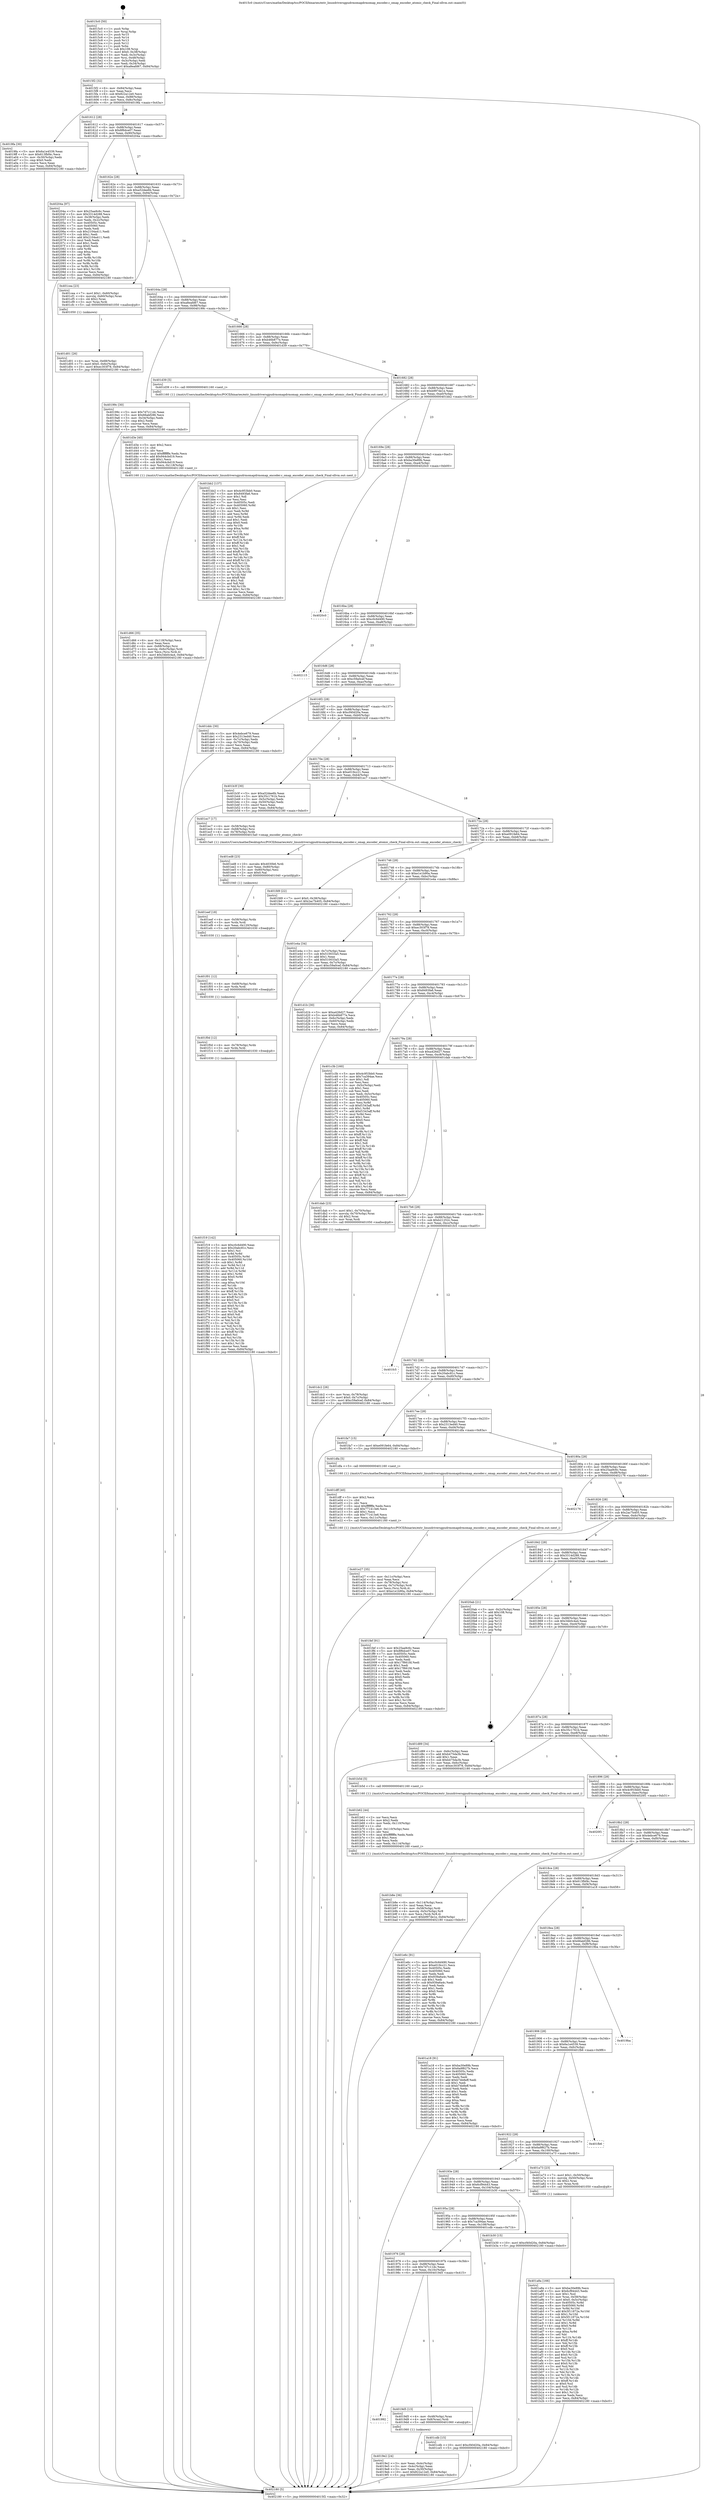 digraph "0x4015c0" {
  label = "0x4015c0 (/mnt/c/Users/mathe/Desktop/tcc/POCII/binaries/extr_linuxdriversgpudrmomapdrmomap_encoder.c_omap_encoder_atomic_check_Final-ollvm.out::main(0))"
  labelloc = "t"
  node[shape=record]

  Entry [label="",width=0.3,height=0.3,shape=circle,fillcolor=black,style=filled]
  "0x4015f2" [label="{
     0x4015f2 [32]\l
     | [instrs]\l
     &nbsp;&nbsp;0x4015f2 \<+6\>: mov -0x84(%rbp),%eax\l
     &nbsp;&nbsp;0x4015f8 \<+2\>: mov %eax,%ecx\l
     &nbsp;&nbsp;0x4015fa \<+6\>: sub $0x822a12e0,%ecx\l
     &nbsp;&nbsp;0x401600 \<+6\>: mov %eax,-0x88(%rbp)\l
     &nbsp;&nbsp;0x401606 \<+6\>: mov %ecx,-0x8c(%rbp)\l
     &nbsp;&nbsp;0x40160c \<+6\>: je 00000000004019fa \<main+0x43a\>\l
  }"]
  "0x4019fa" [label="{
     0x4019fa [30]\l
     | [instrs]\l
     &nbsp;&nbsp;0x4019fa \<+5\>: mov $0x6a1e4539,%eax\l
     &nbsp;&nbsp;0x4019ff \<+5\>: mov $0x613fbf4c,%ecx\l
     &nbsp;&nbsp;0x401a04 \<+3\>: mov -0x30(%rbp),%edx\l
     &nbsp;&nbsp;0x401a07 \<+3\>: cmp $0x0,%edx\l
     &nbsp;&nbsp;0x401a0a \<+3\>: cmove %ecx,%eax\l
     &nbsp;&nbsp;0x401a0d \<+6\>: mov %eax,-0x84(%rbp)\l
     &nbsp;&nbsp;0x401a13 \<+5\>: jmp 0000000000402180 \<main+0xbc0\>\l
  }"]
  "0x401612" [label="{
     0x401612 [28]\l
     | [instrs]\l
     &nbsp;&nbsp;0x401612 \<+5\>: jmp 0000000000401617 \<main+0x57\>\l
     &nbsp;&nbsp;0x401617 \<+6\>: mov -0x88(%rbp),%eax\l
     &nbsp;&nbsp;0x40161d \<+5\>: sub $0x8f6dce07,%eax\l
     &nbsp;&nbsp;0x401622 \<+6\>: mov %eax,-0x90(%rbp)\l
     &nbsp;&nbsp;0x401628 \<+6\>: je 000000000040204a \<main+0xa8a\>\l
  }"]
  Exit [label="",width=0.3,height=0.3,shape=circle,fillcolor=black,style=filled,peripheries=2]
  "0x40204a" [label="{
     0x40204a [97]\l
     | [instrs]\l
     &nbsp;&nbsp;0x40204a \<+5\>: mov $0x25aa9c6c,%eax\l
     &nbsp;&nbsp;0x40204f \<+5\>: mov $0x3314d288,%ecx\l
     &nbsp;&nbsp;0x402054 \<+3\>: mov -0x38(%rbp),%edx\l
     &nbsp;&nbsp;0x402057 \<+3\>: mov %edx,-0x2c(%rbp)\l
     &nbsp;&nbsp;0x40205a \<+7\>: mov 0x40505c,%edx\l
     &nbsp;&nbsp;0x402061 \<+7\>: mov 0x405060,%esi\l
     &nbsp;&nbsp;0x402068 \<+2\>: mov %edx,%edi\l
     &nbsp;&nbsp;0x40206a \<+6\>: sub $0x2104a411,%edi\l
     &nbsp;&nbsp;0x402070 \<+3\>: sub $0x1,%edi\l
     &nbsp;&nbsp;0x402073 \<+6\>: add $0x2104a411,%edi\l
     &nbsp;&nbsp;0x402079 \<+3\>: imul %edi,%edx\l
     &nbsp;&nbsp;0x40207c \<+3\>: and $0x1,%edx\l
     &nbsp;&nbsp;0x40207f \<+3\>: cmp $0x0,%edx\l
     &nbsp;&nbsp;0x402082 \<+4\>: sete %r8b\l
     &nbsp;&nbsp;0x402086 \<+3\>: cmp $0xa,%esi\l
     &nbsp;&nbsp;0x402089 \<+4\>: setl %r9b\l
     &nbsp;&nbsp;0x40208d \<+3\>: mov %r8b,%r10b\l
     &nbsp;&nbsp;0x402090 \<+3\>: and %r9b,%r10b\l
     &nbsp;&nbsp;0x402093 \<+3\>: xor %r9b,%r8b\l
     &nbsp;&nbsp;0x402096 \<+3\>: or %r8b,%r10b\l
     &nbsp;&nbsp;0x402099 \<+4\>: test $0x1,%r10b\l
     &nbsp;&nbsp;0x40209d \<+3\>: cmovne %ecx,%eax\l
     &nbsp;&nbsp;0x4020a0 \<+6\>: mov %eax,-0x84(%rbp)\l
     &nbsp;&nbsp;0x4020a6 \<+5\>: jmp 0000000000402180 \<main+0xbc0\>\l
  }"]
  "0x40162e" [label="{
     0x40162e [28]\l
     | [instrs]\l
     &nbsp;&nbsp;0x40162e \<+5\>: jmp 0000000000401633 \<main+0x73\>\l
     &nbsp;&nbsp;0x401633 \<+6\>: mov -0x88(%rbp),%eax\l
     &nbsp;&nbsp;0x401639 \<+5\>: sub $0xa52dee6b,%eax\l
     &nbsp;&nbsp;0x40163e \<+6\>: mov %eax,-0x94(%rbp)\l
     &nbsp;&nbsp;0x401644 \<+6\>: je 0000000000401cea \<main+0x72a\>\l
  }"]
  "0x401f19" [label="{
     0x401f19 [142]\l
     | [instrs]\l
     &nbsp;&nbsp;0x401f19 \<+5\>: mov $0xc0c6d490,%eax\l
     &nbsp;&nbsp;0x401f1e \<+5\>: mov $0x20abc81c,%esi\l
     &nbsp;&nbsp;0x401f23 \<+2\>: mov $0x1,%cl\l
     &nbsp;&nbsp;0x401f25 \<+3\>: xor %r8d,%r8d\l
     &nbsp;&nbsp;0x401f28 \<+8\>: mov 0x40505c,%r9d\l
     &nbsp;&nbsp;0x401f30 \<+8\>: mov 0x405060,%r10d\l
     &nbsp;&nbsp;0x401f38 \<+4\>: sub $0x1,%r8d\l
     &nbsp;&nbsp;0x401f3c \<+3\>: mov %r9d,%r11d\l
     &nbsp;&nbsp;0x401f3f \<+3\>: add %r8d,%r11d\l
     &nbsp;&nbsp;0x401f42 \<+4\>: imul %r11d,%r9d\l
     &nbsp;&nbsp;0x401f46 \<+4\>: and $0x1,%r9d\l
     &nbsp;&nbsp;0x401f4a \<+4\>: cmp $0x0,%r9d\l
     &nbsp;&nbsp;0x401f4e \<+3\>: sete %bl\l
     &nbsp;&nbsp;0x401f51 \<+4\>: cmp $0xa,%r10d\l
     &nbsp;&nbsp;0x401f55 \<+4\>: setl %r14b\l
     &nbsp;&nbsp;0x401f59 \<+3\>: mov %bl,%r15b\l
     &nbsp;&nbsp;0x401f5c \<+4\>: xor $0xff,%r15b\l
     &nbsp;&nbsp;0x401f60 \<+3\>: mov %r14b,%r12b\l
     &nbsp;&nbsp;0x401f63 \<+4\>: xor $0xff,%r12b\l
     &nbsp;&nbsp;0x401f67 \<+3\>: xor $0x0,%cl\l
     &nbsp;&nbsp;0x401f6a \<+3\>: mov %r15b,%r13b\l
     &nbsp;&nbsp;0x401f6d \<+4\>: and $0x0,%r13b\l
     &nbsp;&nbsp;0x401f71 \<+2\>: and %cl,%bl\l
     &nbsp;&nbsp;0x401f73 \<+3\>: mov %r12b,%dl\l
     &nbsp;&nbsp;0x401f76 \<+3\>: and $0x0,%dl\l
     &nbsp;&nbsp;0x401f79 \<+3\>: and %cl,%r14b\l
     &nbsp;&nbsp;0x401f7c \<+3\>: or %bl,%r13b\l
     &nbsp;&nbsp;0x401f7f \<+3\>: or %r14b,%dl\l
     &nbsp;&nbsp;0x401f82 \<+3\>: xor %dl,%r13b\l
     &nbsp;&nbsp;0x401f85 \<+3\>: or %r12b,%r15b\l
     &nbsp;&nbsp;0x401f88 \<+4\>: xor $0xff,%r15b\l
     &nbsp;&nbsp;0x401f8c \<+3\>: or $0x0,%cl\l
     &nbsp;&nbsp;0x401f8f \<+3\>: and %cl,%r15b\l
     &nbsp;&nbsp;0x401f92 \<+3\>: or %r15b,%r13b\l
     &nbsp;&nbsp;0x401f95 \<+4\>: test $0x1,%r13b\l
     &nbsp;&nbsp;0x401f99 \<+3\>: cmovne %esi,%eax\l
     &nbsp;&nbsp;0x401f9c \<+6\>: mov %eax,-0x84(%rbp)\l
     &nbsp;&nbsp;0x401fa2 \<+5\>: jmp 0000000000402180 \<main+0xbc0\>\l
  }"]
  "0x401cea" [label="{
     0x401cea [23]\l
     | [instrs]\l
     &nbsp;&nbsp;0x401cea \<+7\>: movl $0x1,-0x60(%rbp)\l
     &nbsp;&nbsp;0x401cf1 \<+4\>: movslq -0x60(%rbp),%rax\l
     &nbsp;&nbsp;0x401cf5 \<+4\>: shl $0x2,%rax\l
     &nbsp;&nbsp;0x401cf9 \<+3\>: mov %rax,%rdi\l
     &nbsp;&nbsp;0x401cfc \<+5\>: call 0000000000401050 \<malloc@plt\>\l
     | [calls]\l
     &nbsp;&nbsp;0x401050 \{1\} (unknown)\l
  }"]
  "0x40164a" [label="{
     0x40164a [28]\l
     | [instrs]\l
     &nbsp;&nbsp;0x40164a \<+5\>: jmp 000000000040164f \<main+0x8f\>\l
     &nbsp;&nbsp;0x40164f \<+6\>: mov -0x88(%rbp),%eax\l
     &nbsp;&nbsp;0x401655 \<+5\>: sub $0xa8eafd67,%eax\l
     &nbsp;&nbsp;0x40165a \<+6\>: mov %eax,-0x98(%rbp)\l
     &nbsp;&nbsp;0x401660 \<+6\>: je 000000000040199c \<main+0x3dc\>\l
  }"]
  "0x401f0d" [label="{
     0x401f0d [12]\l
     | [instrs]\l
     &nbsp;&nbsp;0x401f0d \<+4\>: mov -0x78(%rbp),%rdx\l
     &nbsp;&nbsp;0x401f11 \<+3\>: mov %rdx,%rdi\l
     &nbsp;&nbsp;0x401f14 \<+5\>: call 0000000000401030 \<free@plt\>\l
     | [calls]\l
     &nbsp;&nbsp;0x401030 \{1\} (unknown)\l
  }"]
  "0x40199c" [label="{
     0x40199c [30]\l
     | [instrs]\l
     &nbsp;&nbsp;0x40199c \<+5\>: mov $0x7d7c11dc,%eax\l
     &nbsp;&nbsp;0x4019a1 \<+5\>: mov $0x66abf286,%ecx\l
     &nbsp;&nbsp;0x4019a6 \<+3\>: mov -0x34(%rbp),%edx\l
     &nbsp;&nbsp;0x4019a9 \<+3\>: cmp $0x2,%edx\l
     &nbsp;&nbsp;0x4019ac \<+3\>: cmovne %ecx,%eax\l
     &nbsp;&nbsp;0x4019af \<+6\>: mov %eax,-0x84(%rbp)\l
     &nbsp;&nbsp;0x4019b5 \<+5\>: jmp 0000000000402180 \<main+0xbc0\>\l
  }"]
  "0x401666" [label="{
     0x401666 [28]\l
     | [instrs]\l
     &nbsp;&nbsp;0x401666 \<+5\>: jmp 000000000040166b \<main+0xab\>\l
     &nbsp;&nbsp;0x40166b \<+6\>: mov -0x88(%rbp),%eax\l
     &nbsp;&nbsp;0x401671 \<+5\>: sub $0xb46b877e,%eax\l
     &nbsp;&nbsp;0x401676 \<+6\>: mov %eax,-0x9c(%rbp)\l
     &nbsp;&nbsp;0x40167c \<+6\>: je 0000000000401d39 \<main+0x779\>\l
  }"]
  "0x402180" [label="{
     0x402180 [5]\l
     | [instrs]\l
     &nbsp;&nbsp;0x402180 \<+5\>: jmp 00000000004015f2 \<main+0x32\>\l
  }"]
  "0x4015c0" [label="{
     0x4015c0 [50]\l
     | [instrs]\l
     &nbsp;&nbsp;0x4015c0 \<+1\>: push %rbp\l
     &nbsp;&nbsp;0x4015c1 \<+3\>: mov %rsp,%rbp\l
     &nbsp;&nbsp;0x4015c4 \<+2\>: push %r15\l
     &nbsp;&nbsp;0x4015c6 \<+2\>: push %r14\l
     &nbsp;&nbsp;0x4015c8 \<+2\>: push %r13\l
     &nbsp;&nbsp;0x4015ca \<+2\>: push %r12\l
     &nbsp;&nbsp;0x4015cc \<+1\>: push %rbx\l
     &nbsp;&nbsp;0x4015cd \<+7\>: sub $0x108,%rsp\l
     &nbsp;&nbsp;0x4015d4 \<+7\>: movl $0x0,-0x38(%rbp)\l
     &nbsp;&nbsp;0x4015db \<+3\>: mov %edi,-0x3c(%rbp)\l
     &nbsp;&nbsp;0x4015de \<+4\>: mov %rsi,-0x48(%rbp)\l
     &nbsp;&nbsp;0x4015e2 \<+3\>: mov -0x3c(%rbp),%edi\l
     &nbsp;&nbsp;0x4015e5 \<+3\>: mov %edi,-0x34(%rbp)\l
     &nbsp;&nbsp;0x4015e8 \<+10\>: movl $0xa8eafd67,-0x84(%rbp)\l
  }"]
  "0x401f01" [label="{
     0x401f01 [12]\l
     | [instrs]\l
     &nbsp;&nbsp;0x401f01 \<+4\>: mov -0x68(%rbp),%rdx\l
     &nbsp;&nbsp;0x401f05 \<+3\>: mov %rdx,%rdi\l
     &nbsp;&nbsp;0x401f08 \<+5\>: call 0000000000401030 \<free@plt\>\l
     | [calls]\l
     &nbsp;&nbsp;0x401030 \{1\} (unknown)\l
  }"]
  "0x401d39" [label="{
     0x401d39 [5]\l
     | [instrs]\l
     &nbsp;&nbsp;0x401d39 \<+5\>: call 0000000000401160 \<next_i\>\l
     | [calls]\l
     &nbsp;&nbsp;0x401160 \{1\} (/mnt/c/Users/mathe/Desktop/tcc/POCII/binaries/extr_linuxdriversgpudrmomapdrmomap_encoder.c_omap_encoder_atomic_check_Final-ollvm.out::next_i)\l
  }"]
  "0x401682" [label="{
     0x401682 [28]\l
     | [instrs]\l
     &nbsp;&nbsp;0x401682 \<+5\>: jmp 0000000000401687 \<main+0xc7\>\l
     &nbsp;&nbsp;0x401687 \<+6\>: mov -0x88(%rbp),%eax\l
     &nbsp;&nbsp;0x40168d \<+5\>: sub $0xb997de1e,%eax\l
     &nbsp;&nbsp;0x401692 \<+6\>: mov %eax,-0xa0(%rbp)\l
     &nbsp;&nbsp;0x401698 \<+6\>: je 0000000000401bb2 \<main+0x5f2\>\l
  }"]
  "0x401eef" [label="{
     0x401eef [18]\l
     | [instrs]\l
     &nbsp;&nbsp;0x401eef \<+4\>: mov -0x58(%rbp),%rdx\l
     &nbsp;&nbsp;0x401ef3 \<+3\>: mov %rdx,%rdi\l
     &nbsp;&nbsp;0x401ef6 \<+6\>: mov %eax,-0x120(%rbp)\l
     &nbsp;&nbsp;0x401efc \<+5\>: call 0000000000401030 \<free@plt\>\l
     | [calls]\l
     &nbsp;&nbsp;0x401030 \{1\} (unknown)\l
  }"]
  "0x401bb2" [label="{
     0x401bb2 [137]\l
     | [instrs]\l
     &nbsp;&nbsp;0x401bb2 \<+5\>: mov $0x4c953bb0,%eax\l
     &nbsp;&nbsp;0x401bb7 \<+5\>: mov $0x8493fa6,%ecx\l
     &nbsp;&nbsp;0x401bbc \<+2\>: mov $0x1,%dl\l
     &nbsp;&nbsp;0x401bbe \<+2\>: xor %esi,%esi\l
     &nbsp;&nbsp;0x401bc0 \<+7\>: mov 0x40505c,%edi\l
     &nbsp;&nbsp;0x401bc7 \<+8\>: mov 0x405060,%r8d\l
     &nbsp;&nbsp;0x401bcf \<+3\>: sub $0x1,%esi\l
     &nbsp;&nbsp;0x401bd2 \<+3\>: mov %edi,%r9d\l
     &nbsp;&nbsp;0x401bd5 \<+3\>: add %esi,%r9d\l
     &nbsp;&nbsp;0x401bd8 \<+4\>: imul %r9d,%edi\l
     &nbsp;&nbsp;0x401bdc \<+3\>: and $0x1,%edi\l
     &nbsp;&nbsp;0x401bdf \<+3\>: cmp $0x0,%edi\l
     &nbsp;&nbsp;0x401be2 \<+4\>: sete %r10b\l
     &nbsp;&nbsp;0x401be6 \<+4\>: cmp $0xa,%r8d\l
     &nbsp;&nbsp;0x401bea \<+4\>: setl %r11b\l
     &nbsp;&nbsp;0x401bee \<+3\>: mov %r10b,%bl\l
     &nbsp;&nbsp;0x401bf1 \<+3\>: xor $0xff,%bl\l
     &nbsp;&nbsp;0x401bf4 \<+3\>: mov %r11b,%r14b\l
     &nbsp;&nbsp;0x401bf7 \<+4\>: xor $0xff,%r14b\l
     &nbsp;&nbsp;0x401bfb \<+3\>: xor $0x1,%dl\l
     &nbsp;&nbsp;0x401bfe \<+3\>: mov %bl,%r15b\l
     &nbsp;&nbsp;0x401c01 \<+4\>: and $0xff,%r15b\l
     &nbsp;&nbsp;0x401c05 \<+3\>: and %dl,%r10b\l
     &nbsp;&nbsp;0x401c08 \<+3\>: mov %r14b,%r12b\l
     &nbsp;&nbsp;0x401c0b \<+4\>: and $0xff,%r12b\l
     &nbsp;&nbsp;0x401c0f \<+3\>: and %dl,%r11b\l
     &nbsp;&nbsp;0x401c12 \<+3\>: or %r10b,%r15b\l
     &nbsp;&nbsp;0x401c15 \<+3\>: or %r11b,%r12b\l
     &nbsp;&nbsp;0x401c18 \<+3\>: xor %r12b,%r15b\l
     &nbsp;&nbsp;0x401c1b \<+3\>: or %r14b,%bl\l
     &nbsp;&nbsp;0x401c1e \<+3\>: xor $0xff,%bl\l
     &nbsp;&nbsp;0x401c21 \<+3\>: or $0x1,%dl\l
     &nbsp;&nbsp;0x401c24 \<+2\>: and %dl,%bl\l
     &nbsp;&nbsp;0x401c26 \<+3\>: or %bl,%r15b\l
     &nbsp;&nbsp;0x401c29 \<+4\>: test $0x1,%r15b\l
     &nbsp;&nbsp;0x401c2d \<+3\>: cmovne %ecx,%eax\l
     &nbsp;&nbsp;0x401c30 \<+6\>: mov %eax,-0x84(%rbp)\l
     &nbsp;&nbsp;0x401c36 \<+5\>: jmp 0000000000402180 \<main+0xbc0\>\l
  }"]
  "0x40169e" [label="{
     0x40169e [28]\l
     | [instrs]\l
     &nbsp;&nbsp;0x40169e \<+5\>: jmp 00000000004016a3 \<main+0xe3\>\l
     &nbsp;&nbsp;0x4016a3 \<+6\>: mov -0x88(%rbp),%eax\l
     &nbsp;&nbsp;0x4016a9 \<+5\>: sub $0xba30e89b,%eax\l
     &nbsp;&nbsp;0x4016ae \<+6\>: mov %eax,-0xa4(%rbp)\l
     &nbsp;&nbsp;0x4016b4 \<+6\>: je 00000000004020c0 \<main+0xb00\>\l
  }"]
  "0x401ed8" [label="{
     0x401ed8 [23]\l
     | [instrs]\l
     &nbsp;&nbsp;0x401ed8 \<+10\>: movabs $0x4030b6,%rdi\l
     &nbsp;&nbsp;0x401ee2 \<+3\>: mov %eax,-0x80(%rbp)\l
     &nbsp;&nbsp;0x401ee5 \<+3\>: mov -0x80(%rbp),%esi\l
     &nbsp;&nbsp;0x401ee8 \<+2\>: mov $0x0,%al\l
     &nbsp;&nbsp;0x401eea \<+5\>: call 0000000000401040 \<printf@plt\>\l
     | [calls]\l
     &nbsp;&nbsp;0x401040 \{1\} (unknown)\l
  }"]
  "0x4020c0" [label="{
     0x4020c0\l
  }", style=dashed]
  "0x4016ba" [label="{
     0x4016ba [28]\l
     | [instrs]\l
     &nbsp;&nbsp;0x4016ba \<+5\>: jmp 00000000004016bf \<main+0xff\>\l
     &nbsp;&nbsp;0x4016bf \<+6\>: mov -0x88(%rbp),%eax\l
     &nbsp;&nbsp;0x4016c5 \<+5\>: sub $0xc0c6d490,%eax\l
     &nbsp;&nbsp;0x4016ca \<+6\>: mov %eax,-0xa8(%rbp)\l
     &nbsp;&nbsp;0x4016d0 \<+6\>: je 0000000000402115 \<main+0xb55\>\l
  }"]
  "0x401e27" [label="{
     0x401e27 [35]\l
     | [instrs]\l
     &nbsp;&nbsp;0x401e27 \<+6\>: mov -0x11c(%rbp),%ecx\l
     &nbsp;&nbsp;0x401e2d \<+3\>: imul %eax,%ecx\l
     &nbsp;&nbsp;0x401e30 \<+4\>: mov -0x78(%rbp),%rsi\l
     &nbsp;&nbsp;0x401e34 \<+4\>: movslq -0x7c(%rbp),%rdi\l
     &nbsp;&nbsp;0x401e38 \<+3\>: mov %ecx,(%rsi,%rdi,4)\l
     &nbsp;&nbsp;0x401e3b \<+10\>: movl $0xe1e1b90a,-0x84(%rbp)\l
     &nbsp;&nbsp;0x401e45 \<+5\>: jmp 0000000000402180 \<main+0xbc0\>\l
  }"]
  "0x402115" [label="{
     0x402115\l
  }", style=dashed]
  "0x4016d6" [label="{
     0x4016d6 [28]\l
     | [instrs]\l
     &nbsp;&nbsp;0x4016d6 \<+5\>: jmp 00000000004016db \<main+0x11b\>\l
     &nbsp;&nbsp;0x4016db \<+6\>: mov -0x88(%rbp),%eax\l
     &nbsp;&nbsp;0x4016e1 \<+5\>: sub $0xc59a0cef,%eax\l
     &nbsp;&nbsp;0x4016e6 \<+6\>: mov %eax,-0xac(%rbp)\l
     &nbsp;&nbsp;0x4016ec \<+6\>: je 0000000000401ddc \<main+0x81c\>\l
  }"]
  "0x401dff" [label="{
     0x401dff [40]\l
     | [instrs]\l
     &nbsp;&nbsp;0x401dff \<+5\>: mov $0x2,%ecx\l
     &nbsp;&nbsp;0x401e04 \<+1\>: cltd\l
     &nbsp;&nbsp;0x401e05 \<+2\>: idiv %ecx\l
     &nbsp;&nbsp;0x401e07 \<+6\>: imul $0xfffffffe,%edx,%ecx\l
     &nbsp;&nbsp;0x401e0d \<+6\>: add $0x771413e6,%ecx\l
     &nbsp;&nbsp;0x401e13 \<+3\>: add $0x1,%ecx\l
     &nbsp;&nbsp;0x401e16 \<+6\>: sub $0x771413e6,%ecx\l
     &nbsp;&nbsp;0x401e1c \<+6\>: mov %ecx,-0x11c(%rbp)\l
     &nbsp;&nbsp;0x401e22 \<+5\>: call 0000000000401160 \<next_i\>\l
     | [calls]\l
     &nbsp;&nbsp;0x401160 \{1\} (/mnt/c/Users/mathe/Desktop/tcc/POCII/binaries/extr_linuxdriversgpudrmomapdrmomap_encoder.c_omap_encoder_atomic_check_Final-ollvm.out::next_i)\l
  }"]
  "0x401ddc" [label="{
     0x401ddc [30]\l
     | [instrs]\l
     &nbsp;&nbsp;0x401ddc \<+5\>: mov $0x4ebce679,%eax\l
     &nbsp;&nbsp;0x401de1 \<+5\>: mov $0x2313ed40,%ecx\l
     &nbsp;&nbsp;0x401de6 \<+3\>: mov -0x7c(%rbp),%edx\l
     &nbsp;&nbsp;0x401de9 \<+3\>: cmp -0x70(%rbp),%edx\l
     &nbsp;&nbsp;0x401dec \<+3\>: cmovl %ecx,%eax\l
     &nbsp;&nbsp;0x401def \<+6\>: mov %eax,-0x84(%rbp)\l
     &nbsp;&nbsp;0x401df5 \<+5\>: jmp 0000000000402180 \<main+0xbc0\>\l
  }"]
  "0x4016f2" [label="{
     0x4016f2 [28]\l
     | [instrs]\l
     &nbsp;&nbsp;0x4016f2 \<+5\>: jmp 00000000004016f7 \<main+0x137\>\l
     &nbsp;&nbsp;0x4016f7 \<+6\>: mov -0x88(%rbp),%eax\l
     &nbsp;&nbsp;0x4016fd \<+5\>: sub $0xcf40d20a,%eax\l
     &nbsp;&nbsp;0x401702 \<+6\>: mov %eax,-0xb0(%rbp)\l
     &nbsp;&nbsp;0x401708 \<+6\>: je 0000000000401b3f \<main+0x57f\>\l
  }"]
  "0x401dc2" [label="{
     0x401dc2 [26]\l
     | [instrs]\l
     &nbsp;&nbsp;0x401dc2 \<+4\>: mov %rax,-0x78(%rbp)\l
     &nbsp;&nbsp;0x401dc6 \<+7\>: movl $0x0,-0x7c(%rbp)\l
     &nbsp;&nbsp;0x401dcd \<+10\>: movl $0xc59a0cef,-0x84(%rbp)\l
     &nbsp;&nbsp;0x401dd7 \<+5\>: jmp 0000000000402180 \<main+0xbc0\>\l
  }"]
  "0x401b3f" [label="{
     0x401b3f [30]\l
     | [instrs]\l
     &nbsp;&nbsp;0x401b3f \<+5\>: mov $0xa52dee6b,%eax\l
     &nbsp;&nbsp;0x401b44 \<+5\>: mov $0x35c1761b,%ecx\l
     &nbsp;&nbsp;0x401b49 \<+3\>: mov -0x5c(%rbp),%edx\l
     &nbsp;&nbsp;0x401b4c \<+3\>: cmp -0x50(%rbp),%edx\l
     &nbsp;&nbsp;0x401b4f \<+3\>: cmovl %ecx,%eax\l
     &nbsp;&nbsp;0x401b52 \<+6\>: mov %eax,-0x84(%rbp)\l
     &nbsp;&nbsp;0x401b58 \<+5\>: jmp 0000000000402180 \<main+0xbc0\>\l
  }"]
  "0x40170e" [label="{
     0x40170e [28]\l
     | [instrs]\l
     &nbsp;&nbsp;0x40170e \<+5\>: jmp 0000000000401713 \<main+0x153\>\l
     &nbsp;&nbsp;0x401713 \<+6\>: mov -0x88(%rbp),%eax\l
     &nbsp;&nbsp;0x401719 \<+5\>: sub $0xe019cc21,%eax\l
     &nbsp;&nbsp;0x40171e \<+6\>: mov %eax,-0xb4(%rbp)\l
     &nbsp;&nbsp;0x401724 \<+6\>: je 0000000000401ec7 \<main+0x907\>\l
  }"]
  "0x401d66" [label="{
     0x401d66 [35]\l
     | [instrs]\l
     &nbsp;&nbsp;0x401d66 \<+6\>: mov -0x118(%rbp),%ecx\l
     &nbsp;&nbsp;0x401d6c \<+3\>: imul %eax,%ecx\l
     &nbsp;&nbsp;0x401d6f \<+4\>: mov -0x68(%rbp),%rsi\l
     &nbsp;&nbsp;0x401d73 \<+4\>: movslq -0x6c(%rbp),%rdi\l
     &nbsp;&nbsp;0x401d77 \<+3\>: mov %ecx,(%rsi,%rdi,4)\l
     &nbsp;&nbsp;0x401d7a \<+10\>: movl $0x34b0c4a4,-0x84(%rbp)\l
     &nbsp;&nbsp;0x401d84 \<+5\>: jmp 0000000000402180 \<main+0xbc0\>\l
  }"]
  "0x401ec7" [label="{
     0x401ec7 [17]\l
     | [instrs]\l
     &nbsp;&nbsp;0x401ec7 \<+4\>: mov -0x58(%rbp),%rdi\l
     &nbsp;&nbsp;0x401ecb \<+4\>: mov -0x68(%rbp),%rsi\l
     &nbsp;&nbsp;0x401ecf \<+4\>: mov -0x78(%rbp),%rdx\l
     &nbsp;&nbsp;0x401ed3 \<+5\>: call 00000000004015a0 \<omap_encoder_atomic_check\>\l
     | [calls]\l
     &nbsp;&nbsp;0x4015a0 \{1\} (/mnt/c/Users/mathe/Desktop/tcc/POCII/binaries/extr_linuxdriversgpudrmomapdrmomap_encoder.c_omap_encoder_atomic_check_Final-ollvm.out::omap_encoder_atomic_check)\l
  }"]
  "0x40172a" [label="{
     0x40172a [28]\l
     | [instrs]\l
     &nbsp;&nbsp;0x40172a \<+5\>: jmp 000000000040172f \<main+0x16f\>\l
     &nbsp;&nbsp;0x40172f \<+6\>: mov -0x88(%rbp),%eax\l
     &nbsp;&nbsp;0x401735 \<+5\>: sub $0xe091fe64,%eax\l
     &nbsp;&nbsp;0x40173a \<+6\>: mov %eax,-0xb8(%rbp)\l
     &nbsp;&nbsp;0x401740 \<+6\>: je 0000000000401fd9 \<main+0xa19\>\l
  }"]
  "0x401d3e" [label="{
     0x401d3e [40]\l
     | [instrs]\l
     &nbsp;&nbsp;0x401d3e \<+5\>: mov $0x2,%ecx\l
     &nbsp;&nbsp;0x401d43 \<+1\>: cltd\l
     &nbsp;&nbsp;0x401d44 \<+2\>: idiv %ecx\l
     &nbsp;&nbsp;0x401d46 \<+6\>: imul $0xfffffffe,%edx,%ecx\l
     &nbsp;&nbsp;0x401d4c \<+6\>: add $0x944cbd19,%ecx\l
     &nbsp;&nbsp;0x401d52 \<+3\>: add $0x1,%ecx\l
     &nbsp;&nbsp;0x401d55 \<+6\>: sub $0x944cbd19,%ecx\l
     &nbsp;&nbsp;0x401d5b \<+6\>: mov %ecx,-0x118(%rbp)\l
     &nbsp;&nbsp;0x401d61 \<+5\>: call 0000000000401160 \<next_i\>\l
     | [calls]\l
     &nbsp;&nbsp;0x401160 \{1\} (/mnt/c/Users/mathe/Desktop/tcc/POCII/binaries/extr_linuxdriversgpudrmomapdrmomap_encoder.c_omap_encoder_atomic_check_Final-ollvm.out::next_i)\l
  }"]
  "0x401fd9" [label="{
     0x401fd9 [22]\l
     | [instrs]\l
     &nbsp;&nbsp;0x401fd9 \<+7\>: movl $0x0,-0x38(%rbp)\l
     &nbsp;&nbsp;0x401fe0 \<+10\>: movl $0x2ac7b405,-0x84(%rbp)\l
     &nbsp;&nbsp;0x401fea \<+5\>: jmp 0000000000402180 \<main+0xbc0\>\l
  }"]
  "0x401746" [label="{
     0x401746 [28]\l
     | [instrs]\l
     &nbsp;&nbsp;0x401746 \<+5\>: jmp 000000000040174b \<main+0x18b\>\l
     &nbsp;&nbsp;0x40174b \<+6\>: mov -0x88(%rbp),%eax\l
     &nbsp;&nbsp;0x401751 \<+5\>: sub $0xe1e1b90a,%eax\l
     &nbsp;&nbsp;0x401756 \<+6\>: mov %eax,-0xbc(%rbp)\l
     &nbsp;&nbsp;0x40175c \<+6\>: je 0000000000401e4a \<main+0x88a\>\l
  }"]
  "0x401d01" [label="{
     0x401d01 [26]\l
     | [instrs]\l
     &nbsp;&nbsp;0x401d01 \<+4\>: mov %rax,-0x68(%rbp)\l
     &nbsp;&nbsp;0x401d05 \<+7\>: movl $0x0,-0x6c(%rbp)\l
     &nbsp;&nbsp;0x401d0c \<+10\>: movl $0xec303f78,-0x84(%rbp)\l
     &nbsp;&nbsp;0x401d16 \<+5\>: jmp 0000000000402180 \<main+0xbc0\>\l
  }"]
  "0x401e4a" [label="{
     0x401e4a [34]\l
     | [instrs]\l
     &nbsp;&nbsp;0x401e4a \<+3\>: mov -0x7c(%rbp),%eax\l
     &nbsp;&nbsp;0x401e4d \<+5\>: sub $0x510033a5,%eax\l
     &nbsp;&nbsp;0x401e52 \<+3\>: add $0x1,%eax\l
     &nbsp;&nbsp;0x401e55 \<+5\>: add $0x510033a5,%eax\l
     &nbsp;&nbsp;0x401e5a \<+3\>: mov %eax,-0x7c(%rbp)\l
     &nbsp;&nbsp;0x401e5d \<+10\>: movl $0xc59a0cef,-0x84(%rbp)\l
     &nbsp;&nbsp;0x401e67 \<+5\>: jmp 0000000000402180 \<main+0xbc0\>\l
  }"]
  "0x401762" [label="{
     0x401762 [28]\l
     | [instrs]\l
     &nbsp;&nbsp;0x401762 \<+5\>: jmp 0000000000401767 \<main+0x1a7\>\l
     &nbsp;&nbsp;0x401767 \<+6\>: mov -0x88(%rbp),%eax\l
     &nbsp;&nbsp;0x40176d \<+5\>: sub $0xec303f78,%eax\l
     &nbsp;&nbsp;0x401772 \<+6\>: mov %eax,-0xc0(%rbp)\l
     &nbsp;&nbsp;0x401778 \<+6\>: je 0000000000401d1b \<main+0x75b\>\l
  }"]
  "0x401b8e" [label="{
     0x401b8e [36]\l
     | [instrs]\l
     &nbsp;&nbsp;0x401b8e \<+6\>: mov -0x114(%rbp),%ecx\l
     &nbsp;&nbsp;0x401b94 \<+3\>: imul %eax,%ecx\l
     &nbsp;&nbsp;0x401b97 \<+4\>: mov -0x58(%rbp),%rdi\l
     &nbsp;&nbsp;0x401b9b \<+4\>: movslq -0x5c(%rbp),%r8\l
     &nbsp;&nbsp;0x401b9f \<+4\>: mov %ecx,(%rdi,%r8,4)\l
     &nbsp;&nbsp;0x401ba3 \<+10\>: movl $0xb997de1e,-0x84(%rbp)\l
     &nbsp;&nbsp;0x401bad \<+5\>: jmp 0000000000402180 \<main+0xbc0\>\l
  }"]
  "0x401d1b" [label="{
     0x401d1b [30]\l
     | [instrs]\l
     &nbsp;&nbsp;0x401d1b \<+5\>: mov $0xa426d27,%eax\l
     &nbsp;&nbsp;0x401d20 \<+5\>: mov $0xb46b877e,%ecx\l
     &nbsp;&nbsp;0x401d25 \<+3\>: mov -0x6c(%rbp),%edx\l
     &nbsp;&nbsp;0x401d28 \<+3\>: cmp -0x60(%rbp),%edx\l
     &nbsp;&nbsp;0x401d2b \<+3\>: cmovl %ecx,%eax\l
     &nbsp;&nbsp;0x401d2e \<+6\>: mov %eax,-0x84(%rbp)\l
     &nbsp;&nbsp;0x401d34 \<+5\>: jmp 0000000000402180 \<main+0xbc0\>\l
  }"]
  "0x40177e" [label="{
     0x40177e [28]\l
     | [instrs]\l
     &nbsp;&nbsp;0x40177e \<+5\>: jmp 0000000000401783 \<main+0x1c3\>\l
     &nbsp;&nbsp;0x401783 \<+6\>: mov -0x88(%rbp),%eax\l
     &nbsp;&nbsp;0x401789 \<+5\>: sub $0x8493fa6,%eax\l
     &nbsp;&nbsp;0x40178e \<+6\>: mov %eax,-0xc4(%rbp)\l
     &nbsp;&nbsp;0x401794 \<+6\>: je 0000000000401c3b \<main+0x67b\>\l
  }"]
  "0x401b62" [label="{
     0x401b62 [44]\l
     | [instrs]\l
     &nbsp;&nbsp;0x401b62 \<+2\>: xor %ecx,%ecx\l
     &nbsp;&nbsp;0x401b64 \<+5\>: mov $0x2,%edx\l
     &nbsp;&nbsp;0x401b69 \<+6\>: mov %edx,-0x110(%rbp)\l
     &nbsp;&nbsp;0x401b6f \<+1\>: cltd\l
     &nbsp;&nbsp;0x401b70 \<+6\>: mov -0x110(%rbp),%esi\l
     &nbsp;&nbsp;0x401b76 \<+2\>: idiv %esi\l
     &nbsp;&nbsp;0x401b78 \<+6\>: imul $0xfffffffe,%edx,%edx\l
     &nbsp;&nbsp;0x401b7e \<+3\>: sub $0x1,%ecx\l
     &nbsp;&nbsp;0x401b81 \<+2\>: sub %ecx,%edx\l
     &nbsp;&nbsp;0x401b83 \<+6\>: mov %edx,-0x114(%rbp)\l
     &nbsp;&nbsp;0x401b89 \<+5\>: call 0000000000401160 \<next_i\>\l
     | [calls]\l
     &nbsp;&nbsp;0x401160 \{1\} (/mnt/c/Users/mathe/Desktop/tcc/POCII/binaries/extr_linuxdriversgpudrmomapdrmomap_encoder.c_omap_encoder_atomic_check_Final-ollvm.out::next_i)\l
  }"]
  "0x401c3b" [label="{
     0x401c3b [160]\l
     | [instrs]\l
     &nbsp;&nbsp;0x401c3b \<+5\>: mov $0x4c953bb0,%eax\l
     &nbsp;&nbsp;0x401c40 \<+5\>: mov $0x7ca394ae,%ecx\l
     &nbsp;&nbsp;0x401c45 \<+2\>: mov $0x1,%dl\l
     &nbsp;&nbsp;0x401c47 \<+2\>: xor %esi,%esi\l
     &nbsp;&nbsp;0x401c49 \<+3\>: mov -0x5c(%rbp),%edi\l
     &nbsp;&nbsp;0x401c4c \<+3\>: sub $0x1,%esi\l
     &nbsp;&nbsp;0x401c4f \<+2\>: sub %esi,%edi\l
     &nbsp;&nbsp;0x401c51 \<+3\>: mov %edi,-0x5c(%rbp)\l
     &nbsp;&nbsp;0x401c54 \<+7\>: mov 0x40505c,%esi\l
     &nbsp;&nbsp;0x401c5b \<+7\>: mov 0x405060,%edi\l
     &nbsp;&nbsp;0x401c62 \<+3\>: mov %esi,%r8d\l
     &nbsp;&nbsp;0x401c65 \<+7\>: sub $0xf1543aff,%r8d\l
     &nbsp;&nbsp;0x401c6c \<+4\>: sub $0x1,%r8d\l
     &nbsp;&nbsp;0x401c70 \<+7\>: add $0xf1543aff,%r8d\l
     &nbsp;&nbsp;0x401c77 \<+4\>: imul %r8d,%esi\l
     &nbsp;&nbsp;0x401c7b \<+3\>: and $0x1,%esi\l
     &nbsp;&nbsp;0x401c7e \<+3\>: cmp $0x0,%esi\l
     &nbsp;&nbsp;0x401c81 \<+4\>: sete %r9b\l
     &nbsp;&nbsp;0x401c85 \<+3\>: cmp $0xa,%edi\l
     &nbsp;&nbsp;0x401c88 \<+4\>: setl %r10b\l
     &nbsp;&nbsp;0x401c8c \<+3\>: mov %r9b,%r11b\l
     &nbsp;&nbsp;0x401c8f \<+4\>: xor $0xff,%r11b\l
     &nbsp;&nbsp;0x401c93 \<+3\>: mov %r10b,%bl\l
     &nbsp;&nbsp;0x401c96 \<+3\>: xor $0xff,%bl\l
     &nbsp;&nbsp;0x401c99 \<+3\>: xor $0x1,%dl\l
     &nbsp;&nbsp;0x401c9c \<+3\>: mov %r11b,%r14b\l
     &nbsp;&nbsp;0x401c9f \<+4\>: and $0xff,%r14b\l
     &nbsp;&nbsp;0x401ca3 \<+3\>: and %dl,%r9b\l
     &nbsp;&nbsp;0x401ca6 \<+3\>: mov %bl,%r15b\l
     &nbsp;&nbsp;0x401ca9 \<+4\>: and $0xff,%r15b\l
     &nbsp;&nbsp;0x401cad \<+3\>: and %dl,%r10b\l
     &nbsp;&nbsp;0x401cb0 \<+3\>: or %r9b,%r14b\l
     &nbsp;&nbsp;0x401cb3 \<+3\>: or %r10b,%r15b\l
     &nbsp;&nbsp;0x401cb6 \<+3\>: xor %r15b,%r14b\l
     &nbsp;&nbsp;0x401cb9 \<+3\>: or %bl,%r11b\l
     &nbsp;&nbsp;0x401cbc \<+4\>: xor $0xff,%r11b\l
     &nbsp;&nbsp;0x401cc0 \<+3\>: or $0x1,%dl\l
     &nbsp;&nbsp;0x401cc3 \<+3\>: and %dl,%r11b\l
     &nbsp;&nbsp;0x401cc6 \<+3\>: or %r11b,%r14b\l
     &nbsp;&nbsp;0x401cc9 \<+4\>: test $0x1,%r14b\l
     &nbsp;&nbsp;0x401ccd \<+3\>: cmovne %ecx,%eax\l
     &nbsp;&nbsp;0x401cd0 \<+6\>: mov %eax,-0x84(%rbp)\l
     &nbsp;&nbsp;0x401cd6 \<+5\>: jmp 0000000000402180 \<main+0xbc0\>\l
  }"]
  "0x40179a" [label="{
     0x40179a [28]\l
     | [instrs]\l
     &nbsp;&nbsp;0x40179a \<+5\>: jmp 000000000040179f \<main+0x1df\>\l
     &nbsp;&nbsp;0x40179f \<+6\>: mov -0x88(%rbp),%eax\l
     &nbsp;&nbsp;0x4017a5 \<+5\>: sub $0xa426d27,%eax\l
     &nbsp;&nbsp;0x4017aa \<+6\>: mov %eax,-0xc8(%rbp)\l
     &nbsp;&nbsp;0x4017b0 \<+6\>: je 0000000000401dab \<main+0x7eb\>\l
  }"]
  "0x401a8a" [label="{
     0x401a8a [166]\l
     | [instrs]\l
     &nbsp;&nbsp;0x401a8a \<+5\>: mov $0xba30e89b,%ecx\l
     &nbsp;&nbsp;0x401a8f \<+5\>: mov $0x6cf94443,%edx\l
     &nbsp;&nbsp;0x401a94 \<+3\>: mov $0x1,%sil\l
     &nbsp;&nbsp;0x401a97 \<+4\>: mov %rax,-0x58(%rbp)\l
     &nbsp;&nbsp;0x401a9b \<+7\>: movl $0x0,-0x5c(%rbp)\l
     &nbsp;&nbsp;0x401aa2 \<+8\>: mov 0x40505c,%r8d\l
     &nbsp;&nbsp;0x401aaa \<+8\>: mov 0x405060,%r9d\l
     &nbsp;&nbsp;0x401ab2 \<+3\>: mov %r8d,%r10d\l
     &nbsp;&nbsp;0x401ab5 \<+7\>: add $0x5f11872e,%r10d\l
     &nbsp;&nbsp;0x401abc \<+4\>: sub $0x1,%r10d\l
     &nbsp;&nbsp;0x401ac0 \<+7\>: sub $0x5f11872e,%r10d\l
     &nbsp;&nbsp;0x401ac7 \<+4\>: imul %r10d,%r8d\l
     &nbsp;&nbsp;0x401acb \<+4\>: and $0x1,%r8d\l
     &nbsp;&nbsp;0x401acf \<+4\>: cmp $0x0,%r8d\l
     &nbsp;&nbsp;0x401ad3 \<+4\>: sete %r11b\l
     &nbsp;&nbsp;0x401ad7 \<+4\>: cmp $0xa,%r9d\l
     &nbsp;&nbsp;0x401adb \<+3\>: setl %bl\l
     &nbsp;&nbsp;0x401ade \<+3\>: mov %r11b,%r14b\l
     &nbsp;&nbsp;0x401ae1 \<+4\>: xor $0xff,%r14b\l
     &nbsp;&nbsp;0x401ae5 \<+3\>: mov %bl,%r15b\l
     &nbsp;&nbsp;0x401ae8 \<+4\>: xor $0xff,%r15b\l
     &nbsp;&nbsp;0x401aec \<+4\>: xor $0x0,%sil\l
     &nbsp;&nbsp;0x401af0 \<+3\>: mov %r14b,%r12b\l
     &nbsp;&nbsp;0x401af3 \<+4\>: and $0x0,%r12b\l
     &nbsp;&nbsp;0x401af7 \<+3\>: and %sil,%r11b\l
     &nbsp;&nbsp;0x401afa \<+3\>: mov %r15b,%r13b\l
     &nbsp;&nbsp;0x401afd \<+4\>: and $0x0,%r13b\l
     &nbsp;&nbsp;0x401b01 \<+3\>: and %sil,%bl\l
     &nbsp;&nbsp;0x401b04 \<+3\>: or %r11b,%r12b\l
     &nbsp;&nbsp;0x401b07 \<+3\>: or %bl,%r13b\l
     &nbsp;&nbsp;0x401b0a \<+3\>: xor %r13b,%r12b\l
     &nbsp;&nbsp;0x401b0d \<+3\>: or %r15b,%r14b\l
     &nbsp;&nbsp;0x401b10 \<+4\>: xor $0xff,%r14b\l
     &nbsp;&nbsp;0x401b14 \<+4\>: or $0x0,%sil\l
     &nbsp;&nbsp;0x401b18 \<+3\>: and %sil,%r14b\l
     &nbsp;&nbsp;0x401b1b \<+3\>: or %r14b,%r12b\l
     &nbsp;&nbsp;0x401b1e \<+4\>: test $0x1,%r12b\l
     &nbsp;&nbsp;0x401b22 \<+3\>: cmovne %edx,%ecx\l
     &nbsp;&nbsp;0x401b25 \<+6\>: mov %ecx,-0x84(%rbp)\l
     &nbsp;&nbsp;0x401b2b \<+5\>: jmp 0000000000402180 \<main+0xbc0\>\l
  }"]
  "0x401dab" [label="{
     0x401dab [23]\l
     | [instrs]\l
     &nbsp;&nbsp;0x401dab \<+7\>: movl $0x1,-0x70(%rbp)\l
     &nbsp;&nbsp;0x401db2 \<+4\>: movslq -0x70(%rbp),%rax\l
     &nbsp;&nbsp;0x401db6 \<+4\>: shl $0x2,%rax\l
     &nbsp;&nbsp;0x401dba \<+3\>: mov %rax,%rdi\l
     &nbsp;&nbsp;0x401dbd \<+5\>: call 0000000000401050 \<malloc@plt\>\l
     | [calls]\l
     &nbsp;&nbsp;0x401050 \{1\} (unknown)\l
  }"]
  "0x4017b6" [label="{
     0x4017b6 [28]\l
     | [instrs]\l
     &nbsp;&nbsp;0x4017b6 \<+5\>: jmp 00000000004017bb \<main+0x1fb\>\l
     &nbsp;&nbsp;0x4017bb \<+6\>: mov -0x88(%rbp),%eax\l
     &nbsp;&nbsp;0x4017c1 \<+5\>: sub $0xb21252c,%eax\l
     &nbsp;&nbsp;0x4017c6 \<+6\>: mov %eax,-0xcc(%rbp)\l
     &nbsp;&nbsp;0x4017cc \<+6\>: je 0000000000401fc5 \<main+0xa05\>\l
  }"]
  "0x4019e2" [label="{
     0x4019e2 [24]\l
     | [instrs]\l
     &nbsp;&nbsp;0x4019e2 \<+3\>: mov %eax,-0x4c(%rbp)\l
     &nbsp;&nbsp;0x4019e5 \<+3\>: mov -0x4c(%rbp),%eax\l
     &nbsp;&nbsp;0x4019e8 \<+3\>: mov %eax,-0x30(%rbp)\l
     &nbsp;&nbsp;0x4019eb \<+10\>: movl $0x822a12e0,-0x84(%rbp)\l
     &nbsp;&nbsp;0x4019f5 \<+5\>: jmp 0000000000402180 \<main+0xbc0\>\l
  }"]
  "0x401fc5" [label="{
     0x401fc5\l
  }", style=dashed]
  "0x4017d2" [label="{
     0x4017d2 [28]\l
     | [instrs]\l
     &nbsp;&nbsp;0x4017d2 \<+5\>: jmp 00000000004017d7 \<main+0x217\>\l
     &nbsp;&nbsp;0x4017d7 \<+6\>: mov -0x88(%rbp),%eax\l
     &nbsp;&nbsp;0x4017dd \<+5\>: sub $0x20abc81c,%eax\l
     &nbsp;&nbsp;0x4017e2 \<+6\>: mov %eax,-0xd0(%rbp)\l
     &nbsp;&nbsp;0x4017e8 \<+6\>: je 0000000000401fa7 \<main+0x9e7\>\l
  }"]
  "0x401992" [label="{
     0x401992\l
  }", style=dashed]
  "0x401fa7" [label="{
     0x401fa7 [15]\l
     | [instrs]\l
     &nbsp;&nbsp;0x401fa7 \<+10\>: movl $0xe091fe64,-0x84(%rbp)\l
     &nbsp;&nbsp;0x401fb1 \<+5\>: jmp 0000000000402180 \<main+0xbc0\>\l
  }"]
  "0x4017ee" [label="{
     0x4017ee [28]\l
     | [instrs]\l
     &nbsp;&nbsp;0x4017ee \<+5\>: jmp 00000000004017f3 \<main+0x233\>\l
     &nbsp;&nbsp;0x4017f3 \<+6\>: mov -0x88(%rbp),%eax\l
     &nbsp;&nbsp;0x4017f9 \<+5\>: sub $0x2313ed40,%eax\l
     &nbsp;&nbsp;0x4017fe \<+6\>: mov %eax,-0xd4(%rbp)\l
     &nbsp;&nbsp;0x401804 \<+6\>: je 0000000000401dfa \<main+0x83a\>\l
  }"]
  "0x4019d5" [label="{
     0x4019d5 [13]\l
     | [instrs]\l
     &nbsp;&nbsp;0x4019d5 \<+4\>: mov -0x48(%rbp),%rax\l
     &nbsp;&nbsp;0x4019d9 \<+4\>: mov 0x8(%rax),%rdi\l
     &nbsp;&nbsp;0x4019dd \<+5\>: call 0000000000401060 \<atoi@plt\>\l
     | [calls]\l
     &nbsp;&nbsp;0x401060 \{1\} (unknown)\l
  }"]
  "0x401dfa" [label="{
     0x401dfa [5]\l
     | [instrs]\l
     &nbsp;&nbsp;0x401dfa \<+5\>: call 0000000000401160 \<next_i\>\l
     | [calls]\l
     &nbsp;&nbsp;0x401160 \{1\} (/mnt/c/Users/mathe/Desktop/tcc/POCII/binaries/extr_linuxdriversgpudrmomapdrmomap_encoder.c_omap_encoder_atomic_check_Final-ollvm.out::next_i)\l
  }"]
  "0x40180a" [label="{
     0x40180a [28]\l
     | [instrs]\l
     &nbsp;&nbsp;0x40180a \<+5\>: jmp 000000000040180f \<main+0x24f\>\l
     &nbsp;&nbsp;0x40180f \<+6\>: mov -0x88(%rbp),%eax\l
     &nbsp;&nbsp;0x401815 \<+5\>: sub $0x25aa9c6c,%eax\l
     &nbsp;&nbsp;0x40181a \<+6\>: mov %eax,-0xd8(%rbp)\l
     &nbsp;&nbsp;0x401820 \<+6\>: je 0000000000402176 \<main+0xbb6\>\l
  }"]
  "0x401976" [label="{
     0x401976 [28]\l
     | [instrs]\l
     &nbsp;&nbsp;0x401976 \<+5\>: jmp 000000000040197b \<main+0x3bb\>\l
     &nbsp;&nbsp;0x40197b \<+6\>: mov -0x88(%rbp),%eax\l
     &nbsp;&nbsp;0x401981 \<+5\>: sub $0x7d7c11dc,%eax\l
     &nbsp;&nbsp;0x401986 \<+6\>: mov %eax,-0x10c(%rbp)\l
     &nbsp;&nbsp;0x40198c \<+6\>: je 00000000004019d5 \<main+0x415\>\l
  }"]
  "0x402176" [label="{
     0x402176\l
  }", style=dashed]
  "0x401826" [label="{
     0x401826 [28]\l
     | [instrs]\l
     &nbsp;&nbsp;0x401826 \<+5\>: jmp 000000000040182b \<main+0x26b\>\l
     &nbsp;&nbsp;0x40182b \<+6\>: mov -0x88(%rbp),%eax\l
     &nbsp;&nbsp;0x401831 \<+5\>: sub $0x2ac7b405,%eax\l
     &nbsp;&nbsp;0x401836 \<+6\>: mov %eax,-0xdc(%rbp)\l
     &nbsp;&nbsp;0x40183c \<+6\>: je 0000000000401fef \<main+0xa2f\>\l
  }"]
  "0x401cdb" [label="{
     0x401cdb [15]\l
     | [instrs]\l
     &nbsp;&nbsp;0x401cdb \<+10\>: movl $0xcf40d20a,-0x84(%rbp)\l
     &nbsp;&nbsp;0x401ce5 \<+5\>: jmp 0000000000402180 \<main+0xbc0\>\l
  }"]
  "0x401fef" [label="{
     0x401fef [91]\l
     | [instrs]\l
     &nbsp;&nbsp;0x401fef \<+5\>: mov $0x25aa9c6c,%eax\l
     &nbsp;&nbsp;0x401ff4 \<+5\>: mov $0x8f6dce07,%ecx\l
     &nbsp;&nbsp;0x401ff9 \<+7\>: mov 0x40505c,%edx\l
     &nbsp;&nbsp;0x402000 \<+7\>: mov 0x405060,%esi\l
     &nbsp;&nbsp;0x402007 \<+2\>: mov %edx,%edi\l
     &nbsp;&nbsp;0x402009 \<+6\>: sub $0x17f661fd,%edi\l
     &nbsp;&nbsp;0x40200f \<+3\>: sub $0x1,%edi\l
     &nbsp;&nbsp;0x402012 \<+6\>: add $0x17f661fd,%edi\l
     &nbsp;&nbsp;0x402018 \<+3\>: imul %edi,%edx\l
     &nbsp;&nbsp;0x40201b \<+3\>: and $0x1,%edx\l
     &nbsp;&nbsp;0x40201e \<+3\>: cmp $0x0,%edx\l
     &nbsp;&nbsp;0x402021 \<+4\>: sete %r8b\l
     &nbsp;&nbsp;0x402025 \<+3\>: cmp $0xa,%esi\l
     &nbsp;&nbsp;0x402028 \<+4\>: setl %r9b\l
     &nbsp;&nbsp;0x40202c \<+3\>: mov %r8b,%r10b\l
     &nbsp;&nbsp;0x40202f \<+3\>: and %r9b,%r10b\l
     &nbsp;&nbsp;0x402032 \<+3\>: xor %r9b,%r8b\l
     &nbsp;&nbsp;0x402035 \<+3\>: or %r8b,%r10b\l
     &nbsp;&nbsp;0x402038 \<+4\>: test $0x1,%r10b\l
     &nbsp;&nbsp;0x40203c \<+3\>: cmovne %ecx,%eax\l
     &nbsp;&nbsp;0x40203f \<+6\>: mov %eax,-0x84(%rbp)\l
     &nbsp;&nbsp;0x402045 \<+5\>: jmp 0000000000402180 \<main+0xbc0\>\l
  }"]
  "0x401842" [label="{
     0x401842 [28]\l
     | [instrs]\l
     &nbsp;&nbsp;0x401842 \<+5\>: jmp 0000000000401847 \<main+0x287\>\l
     &nbsp;&nbsp;0x401847 \<+6\>: mov -0x88(%rbp),%eax\l
     &nbsp;&nbsp;0x40184d \<+5\>: sub $0x3314d288,%eax\l
     &nbsp;&nbsp;0x401852 \<+6\>: mov %eax,-0xe0(%rbp)\l
     &nbsp;&nbsp;0x401858 \<+6\>: je 00000000004020ab \<main+0xaeb\>\l
  }"]
  "0x40195a" [label="{
     0x40195a [28]\l
     | [instrs]\l
     &nbsp;&nbsp;0x40195a \<+5\>: jmp 000000000040195f \<main+0x39f\>\l
     &nbsp;&nbsp;0x40195f \<+6\>: mov -0x88(%rbp),%eax\l
     &nbsp;&nbsp;0x401965 \<+5\>: sub $0x7ca394ae,%eax\l
     &nbsp;&nbsp;0x40196a \<+6\>: mov %eax,-0x108(%rbp)\l
     &nbsp;&nbsp;0x401970 \<+6\>: je 0000000000401cdb \<main+0x71b\>\l
  }"]
  "0x4020ab" [label="{
     0x4020ab [21]\l
     | [instrs]\l
     &nbsp;&nbsp;0x4020ab \<+3\>: mov -0x2c(%rbp),%eax\l
     &nbsp;&nbsp;0x4020ae \<+7\>: add $0x108,%rsp\l
     &nbsp;&nbsp;0x4020b5 \<+1\>: pop %rbx\l
     &nbsp;&nbsp;0x4020b6 \<+2\>: pop %r12\l
     &nbsp;&nbsp;0x4020b8 \<+2\>: pop %r13\l
     &nbsp;&nbsp;0x4020ba \<+2\>: pop %r14\l
     &nbsp;&nbsp;0x4020bc \<+2\>: pop %r15\l
     &nbsp;&nbsp;0x4020be \<+1\>: pop %rbp\l
     &nbsp;&nbsp;0x4020bf \<+1\>: ret\l
  }"]
  "0x40185e" [label="{
     0x40185e [28]\l
     | [instrs]\l
     &nbsp;&nbsp;0x40185e \<+5\>: jmp 0000000000401863 \<main+0x2a3\>\l
     &nbsp;&nbsp;0x401863 \<+6\>: mov -0x88(%rbp),%eax\l
     &nbsp;&nbsp;0x401869 \<+5\>: sub $0x34b0c4a4,%eax\l
     &nbsp;&nbsp;0x40186e \<+6\>: mov %eax,-0xe4(%rbp)\l
     &nbsp;&nbsp;0x401874 \<+6\>: je 0000000000401d89 \<main+0x7c9\>\l
  }"]
  "0x401b30" [label="{
     0x401b30 [15]\l
     | [instrs]\l
     &nbsp;&nbsp;0x401b30 \<+10\>: movl $0xcf40d20a,-0x84(%rbp)\l
     &nbsp;&nbsp;0x401b3a \<+5\>: jmp 0000000000402180 \<main+0xbc0\>\l
  }"]
  "0x401d89" [label="{
     0x401d89 [34]\l
     | [instrs]\l
     &nbsp;&nbsp;0x401d89 \<+3\>: mov -0x6c(%rbp),%eax\l
     &nbsp;&nbsp;0x401d8c \<+5\>: add $0xb475da3b,%eax\l
     &nbsp;&nbsp;0x401d91 \<+3\>: add $0x1,%eax\l
     &nbsp;&nbsp;0x401d94 \<+5\>: sub $0xb475da3b,%eax\l
     &nbsp;&nbsp;0x401d99 \<+3\>: mov %eax,-0x6c(%rbp)\l
     &nbsp;&nbsp;0x401d9c \<+10\>: movl $0xec303f78,-0x84(%rbp)\l
     &nbsp;&nbsp;0x401da6 \<+5\>: jmp 0000000000402180 \<main+0xbc0\>\l
  }"]
  "0x40187a" [label="{
     0x40187a [28]\l
     | [instrs]\l
     &nbsp;&nbsp;0x40187a \<+5\>: jmp 000000000040187f \<main+0x2bf\>\l
     &nbsp;&nbsp;0x40187f \<+6\>: mov -0x88(%rbp),%eax\l
     &nbsp;&nbsp;0x401885 \<+5\>: sub $0x35c1761b,%eax\l
     &nbsp;&nbsp;0x40188a \<+6\>: mov %eax,-0xe8(%rbp)\l
     &nbsp;&nbsp;0x401890 \<+6\>: je 0000000000401b5d \<main+0x59d\>\l
  }"]
  "0x40193e" [label="{
     0x40193e [28]\l
     | [instrs]\l
     &nbsp;&nbsp;0x40193e \<+5\>: jmp 0000000000401943 \<main+0x383\>\l
     &nbsp;&nbsp;0x401943 \<+6\>: mov -0x88(%rbp),%eax\l
     &nbsp;&nbsp;0x401949 \<+5\>: sub $0x6cf94443,%eax\l
     &nbsp;&nbsp;0x40194e \<+6\>: mov %eax,-0x104(%rbp)\l
     &nbsp;&nbsp;0x401954 \<+6\>: je 0000000000401b30 \<main+0x570\>\l
  }"]
  "0x401b5d" [label="{
     0x401b5d [5]\l
     | [instrs]\l
     &nbsp;&nbsp;0x401b5d \<+5\>: call 0000000000401160 \<next_i\>\l
     | [calls]\l
     &nbsp;&nbsp;0x401160 \{1\} (/mnt/c/Users/mathe/Desktop/tcc/POCII/binaries/extr_linuxdriversgpudrmomapdrmomap_encoder.c_omap_encoder_atomic_check_Final-ollvm.out::next_i)\l
  }"]
  "0x401896" [label="{
     0x401896 [28]\l
     | [instrs]\l
     &nbsp;&nbsp;0x401896 \<+5\>: jmp 000000000040189b \<main+0x2db\>\l
     &nbsp;&nbsp;0x40189b \<+6\>: mov -0x88(%rbp),%eax\l
     &nbsp;&nbsp;0x4018a1 \<+5\>: sub $0x4c953bb0,%eax\l
     &nbsp;&nbsp;0x4018a6 \<+6\>: mov %eax,-0xec(%rbp)\l
     &nbsp;&nbsp;0x4018ac \<+6\>: je 00000000004020f1 \<main+0xb31\>\l
  }"]
  "0x401a73" [label="{
     0x401a73 [23]\l
     | [instrs]\l
     &nbsp;&nbsp;0x401a73 \<+7\>: movl $0x1,-0x50(%rbp)\l
     &nbsp;&nbsp;0x401a7a \<+4\>: movslq -0x50(%rbp),%rax\l
     &nbsp;&nbsp;0x401a7e \<+4\>: shl $0x2,%rax\l
     &nbsp;&nbsp;0x401a82 \<+3\>: mov %rax,%rdi\l
     &nbsp;&nbsp;0x401a85 \<+5\>: call 0000000000401050 \<malloc@plt\>\l
     | [calls]\l
     &nbsp;&nbsp;0x401050 \{1\} (unknown)\l
  }"]
  "0x4020f1" [label="{
     0x4020f1\l
  }", style=dashed]
  "0x4018b2" [label="{
     0x4018b2 [28]\l
     | [instrs]\l
     &nbsp;&nbsp;0x4018b2 \<+5\>: jmp 00000000004018b7 \<main+0x2f7\>\l
     &nbsp;&nbsp;0x4018b7 \<+6\>: mov -0x88(%rbp),%eax\l
     &nbsp;&nbsp;0x4018bd \<+5\>: sub $0x4ebce679,%eax\l
     &nbsp;&nbsp;0x4018c2 \<+6\>: mov %eax,-0xf0(%rbp)\l
     &nbsp;&nbsp;0x4018c8 \<+6\>: je 0000000000401e6c \<main+0x8ac\>\l
  }"]
  "0x401922" [label="{
     0x401922 [28]\l
     | [instrs]\l
     &nbsp;&nbsp;0x401922 \<+5\>: jmp 0000000000401927 \<main+0x367\>\l
     &nbsp;&nbsp;0x401927 \<+6\>: mov -0x88(%rbp),%eax\l
     &nbsp;&nbsp;0x40192d \<+5\>: sub $0x6a9f627b,%eax\l
     &nbsp;&nbsp;0x401932 \<+6\>: mov %eax,-0x100(%rbp)\l
     &nbsp;&nbsp;0x401938 \<+6\>: je 0000000000401a73 \<main+0x4b3\>\l
  }"]
  "0x401e6c" [label="{
     0x401e6c [91]\l
     | [instrs]\l
     &nbsp;&nbsp;0x401e6c \<+5\>: mov $0xc0c6d490,%eax\l
     &nbsp;&nbsp;0x401e71 \<+5\>: mov $0xe019cc21,%ecx\l
     &nbsp;&nbsp;0x401e76 \<+7\>: mov 0x40505c,%edx\l
     &nbsp;&nbsp;0x401e7d \<+7\>: mov 0x405060,%esi\l
     &nbsp;&nbsp;0x401e84 \<+2\>: mov %edx,%edi\l
     &nbsp;&nbsp;0x401e86 \<+6\>: add $0x939a6a4c,%edi\l
     &nbsp;&nbsp;0x401e8c \<+3\>: sub $0x1,%edi\l
     &nbsp;&nbsp;0x401e8f \<+6\>: sub $0x939a6a4c,%edi\l
     &nbsp;&nbsp;0x401e95 \<+3\>: imul %edi,%edx\l
     &nbsp;&nbsp;0x401e98 \<+3\>: and $0x1,%edx\l
     &nbsp;&nbsp;0x401e9b \<+3\>: cmp $0x0,%edx\l
     &nbsp;&nbsp;0x401e9e \<+4\>: sete %r8b\l
     &nbsp;&nbsp;0x401ea2 \<+3\>: cmp $0xa,%esi\l
     &nbsp;&nbsp;0x401ea5 \<+4\>: setl %r9b\l
     &nbsp;&nbsp;0x401ea9 \<+3\>: mov %r8b,%r10b\l
     &nbsp;&nbsp;0x401eac \<+3\>: and %r9b,%r10b\l
     &nbsp;&nbsp;0x401eaf \<+3\>: xor %r9b,%r8b\l
     &nbsp;&nbsp;0x401eb2 \<+3\>: or %r8b,%r10b\l
     &nbsp;&nbsp;0x401eb5 \<+4\>: test $0x1,%r10b\l
     &nbsp;&nbsp;0x401eb9 \<+3\>: cmovne %ecx,%eax\l
     &nbsp;&nbsp;0x401ebc \<+6\>: mov %eax,-0x84(%rbp)\l
     &nbsp;&nbsp;0x401ec2 \<+5\>: jmp 0000000000402180 \<main+0xbc0\>\l
  }"]
  "0x4018ce" [label="{
     0x4018ce [28]\l
     | [instrs]\l
     &nbsp;&nbsp;0x4018ce \<+5\>: jmp 00000000004018d3 \<main+0x313\>\l
     &nbsp;&nbsp;0x4018d3 \<+6\>: mov -0x88(%rbp),%eax\l
     &nbsp;&nbsp;0x4018d9 \<+5\>: sub $0x613fbf4c,%eax\l
     &nbsp;&nbsp;0x4018de \<+6\>: mov %eax,-0xf4(%rbp)\l
     &nbsp;&nbsp;0x4018e4 \<+6\>: je 0000000000401a18 \<main+0x458\>\l
  }"]
  "0x401fb6" [label="{
     0x401fb6\l
  }", style=dashed]
  "0x401a18" [label="{
     0x401a18 [91]\l
     | [instrs]\l
     &nbsp;&nbsp;0x401a18 \<+5\>: mov $0xba30e89b,%eax\l
     &nbsp;&nbsp;0x401a1d \<+5\>: mov $0x6a9f627b,%ecx\l
     &nbsp;&nbsp;0x401a22 \<+7\>: mov 0x40505c,%edx\l
     &nbsp;&nbsp;0x401a29 \<+7\>: mov 0x405060,%esi\l
     &nbsp;&nbsp;0x401a30 \<+2\>: mov %edx,%edi\l
     &nbsp;&nbsp;0x401a32 \<+6\>: add $0xb74b8eff,%edi\l
     &nbsp;&nbsp;0x401a38 \<+3\>: sub $0x1,%edi\l
     &nbsp;&nbsp;0x401a3b \<+6\>: sub $0xb74b8eff,%edi\l
     &nbsp;&nbsp;0x401a41 \<+3\>: imul %edi,%edx\l
     &nbsp;&nbsp;0x401a44 \<+3\>: and $0x1,%edx\l
     &nbsp;&nbsp;0x401a47 \<+3\>: cmp $0x0,%edx\l
     &nbsp;&nbsp;0x401a4a \<+4\>: sete %r8b\l
     &nbsp;&nbsp;0x401a4e \<+3\>: cmp $0xa,%esi\l
     &nbsp;&nbsp;0x401a51 \<+4\>: setl %r9b\l
     &nbsp;&nbsp;0x401a55 \<+3\>: mov %r8b,%r10b\l
     &nbsp;&nbsp;0x401a58 \<+3\>: and %r9b,%r10b\l
     &nbsp;&nbsp;0x401a5b \<+3\>: xor %r9b,%r8b\l
     &nbsp;&nbsp;0x401a5e \<+3\>: or %r8b,%r10b\l
     &nbsp;&nbsp;0x401a61 \<+4\>: test $0x1,%r10b\l
     &nbsp;&nbsp;0x401a65 \<+3\>: cmovne %ecx,%eax\l
     &nbsp;&nbsp;0x401a68 \<+6\>: mov %eax,-0x84(%rbp)\l
     &nbsp;&nbsp;0x401a6e \<+5\>: jmp 0000000000402180 \<main+0xbc0\>\l
  }"]
  "0x4018ea" [label="{
     0x4018ea [28]\l
     | [instrs]\l
     &nbsp;&nbsp;0x4018ea \<+5\>: jmp 00000000004018ef \<main+0x32f\>\l
     &nbsp;&nbsp;0x4018ef \<+6\>: mov -0x88(%rbp),%eax\l
     &nbsp;&nbsp;0x4018f5 \<+5\>: sub $0x66abf286,%eax\l
     &nbsp;&nbsp;0x4018fa \<+6\>: mov %eax,-0xf8(%rbp)\l
     &nbsp;&nbsp;0x401900 \<+6\>: je 00000000004019ba \<main+0x3fa\>\l
  }"]
  "0x401906" [label="{
     0x401906 [28]\l
     | [instrs]\l
     &nbsp;&nbsp;0x401906 \<+5\>: jmp 000000000040190b \<main+0x34b\>\l
     &nbsp;&nbsp;0x40190b \<+6\>: mov -0x88(%rbp),%eax\l
     &nbsp;&nbsp;0x401911 \<+5\>: sub $0x6a1e4539,%eax\l
     &nbsp;&nbsp;0x401916 \<+6\>: mov %eax,-0xfc(%rbp)\l
     &nbsp;&nbsp;0x40191c \<+6\>: je 0000000000401fb6 \<main+0x9f6\>\l
  }"]
  "0x4019ba" [label="{
     0x4019ba\l
  }", style=dashed]
  Entry -> "0x4015c0" [label=" 1"]
  "0x4015f2" -> "0x4019fa" [label=" 1"]
  "0x4015f2" -> "0x401612" [label=" 28"]
  "0x4020ab" -> Exit [label=" 1"]
  "0x401612" -> "0x40204a" [label=" 1"]
  "0x401612" -> "0x40162e" [label=" 27"]
  "0x40204a" -> "0x402180" [label=" 1"]
  "0x40162e" -> "0x401cea" [label=" 1"]
  "0x40162e" -> "0x40164a" [label=" 26"]
  "0x401fef" -> "0x402180" [label=" 1"]
  "0x40164a" -> "0x40199c" [label=" 1"]
  "0x40164a" -> "0x401666" [label=" 25"]
  "0x40199c" -> "0x402180" [label=" 1"]
  "0x4015c0" -> "0x4015f2" [label=" 1"]
  "0x402180" -> "0x4015f2" [label=" 28"]
  "0x401fd9" -> "0x402180" [label=" 1"]
  "0x401666" -> "0x401d39" [label=" 1"]
  "0x401666" -> "0x401682" [label=" 24"]
  "0x401fa7" -> "0x402180" [label=" 1"]
  "0x401682" -> "0x401bb2" [label=" 1"]
  "0x401682" -> "0x40169e" [label=" 23"]
  "0x401f19" -> "0x402180" [label=" 1"]
  "0x40169e" -> "0x4020c0" [label=" 0"]
  "0x40169e" -> "0x4016ba" [label=" 23"]
  "0x401f0d" -> "0x401f19" [label=" 1"]
  "0x4016ba" -> "0x402115" [label=" 0"]
  "0x4016ba" -> "0x4016d6" [label=" 23"]
  "0x401f01" -> "0x401f0d" [label=" 1"]
  "0x4016d6" -> "0x401ddc" [label=" 2"]
  "0x4016d6" -> "0x4016f2" [label=" 21"]
  "0x401eef" -> "0x401f01" [label=" 1"]
  "0x4016f2" -> "0x401b3f" [label=" 2"]
  "0x4016f2" -> "0x40170e" [label=" 19"]
  "0x401ed8" -> "0x401eef" [label=" 1"]
  "0x40170e" -> "0x401ec7" [label=" 1"]
  "0x40170e" -> "0x40172a" [label=" 18"]
  "0x401ec7" -> "0x401ed8" [label=" 1"]
  "0x40172a" -> "0x401fd9" [label=" 1"]
  "0x40172a" -> "0x401746" [label=" 17"]
  "0x401e6c" -> "0x402180" [label=" 1"]
  "0x401746" -> "0x401e4a" [label=" 1"]
  "0x401746" -> "0x401762" [label=" 16"]
  "0x401e4a" -> "0x402180" [label=" 1"]
  "0x401762" -> "0x401d1b" [label=" 2"]
  "0x401762" -> "0x40177e" [label=" 14"]
  "0x401e27" -> "0x402180" [label=" 1"]
  "0x40177e" -> "0x401c3b" [label=" 1"]
  "0x40177e" -> "0x40179a" [label=" 13"]
  "0x401dff" -> "0x401e27" [label=" 1"]
  "0x40179a" -> "0x401dab" [label=" 1"]
  "0x40179a" -> "0x4017b6" [label=" 12"]
  "0x401dfa" -> "0x401dff" [label=" 1"]
  "0x4017b6" -> "0x401fc5" [label=" 0"]
  "0x4017b6" -> "0x4017d2" [label=" 12"]
  "0x401ddc" -> "0x402180" [label=" 2"]
  "0x4017d2" -> "0x401fa7" [label=" 1"]
  "0x4017d2" -> "0x4017ee" [label=" 11"]
  "0x401dc2" -> "0x402180" [label=" 1"]
  "0x4017ee" -> "0x401dfa" [label=" 1"]
  "0x4017ee" -> "0x40180a" [label=" 10"]
  "0x401dab" -> "0x401dc2" [label=" 1"]
  "0x40180a" -> "0x402176" [label=" 0"]
  "0x40180a" -> "0x401826" [label=" 10"]
  "0x401d66" -> "0x402180" [label=" 1"]
  "0x401826" -> "0x401fef" [label=" 1"]
  "0x401826" -> "0x401842" [label=" 9"]
  "0x401d3e" -> "0x401d66" [label=" 1"]
  "0x401842" -> "0x4020ab" [label=" 1"]
  "0x401842" -> "0x40185e" [label=" 8"]
  "0x401d1b" -> "0x402180" [label=" 2"]
  "0x40185e" -> "0x401d89" [label=" 1"]
  "0x40185e" -> "0x40187a" [label=" 7"]
  "0x401d01" -> "0x402180" [label=" 1"]
  "0x40187a" -> "0x401b5d" [label=" 1"]
  "0x40187a" -> "0x401896" [label=" 6"]
  "0x401cdb" -> "0x402180" [label=" 1"]
  "0x401896" -> "0x4020f1" [label=" 0"]
  "0x401896" -> "0x4018b2" [label=" 6"]
  "0x401c3b" -> "0x402180" [label=" 1"]
  "0x4018b2" -> "0x401e6c" [label=" 1"]
  "0x4018b2" -> "0x4018ce" [label=" 5"]
  "0x401b8e" -> "0x402180" [label=" 1"]
  "0x4018ce" -> "0x401a18" [label=" 1"]
  "0x4018ce" -> "0x4018ea" [label=" 4"]
  "0x401b62" -> "0x401b8e" [label=" 1"]
  "0x4018ea" -> "0x4019ba" [label=" 0"]
  "0x4018ea" -> "0x401906" [label=" 4"]
  "0x401b5d" -> "0x401b62" [label=" 1"]
  "0x401906" -> "0x401fb6" [label=" 0"]
  "0x401906" -> "0x401922" [label=" 4"]
  "0x401bb2" -> "0x402180" [label=" 1"]
  "0x401922" -> "0x401a73" [label=" 1"]
  "0x401922" -> "0x40193e" [label=" 3"]
  "0x401cea" -> "0x401d01" [label=" 1"]
  "0x40193e" -> "0x401b30" [label=" 1"]
  "0x40193e" -> "0x40195a" [label=" 2"]
  "0x401d39" -> "0x401d3e" [label=" 1"]
  "0x40195a" -> "0x401cdb" [label=" 1"]
  "0x40195a" -> "0x401976" [label=" 1"]
  "0x401d89" -> "0x402180" [label=" 1"]
  "0x401976" -> "0x4019d5" [label=" 1"]
  "0x401976" -> "0x401992" [label=" 0"]
  "0x4019d5" -> "0x4019e2" [label=" 1"]
  "0x4019e2" -> "0x402180" [label=" 1"]
  "0x4019fa" -> "0x402180" [label=" 1"]
  "0x401a18" -> "0x402180" [label=" 1"]
  "0x401a73" -> "0x401a8a" [label=" 1"]
  "0x401a8a" -> "0x402180" [label=" 1"]
  "0x401b30" -> "0x402180" [label=" 1"]
  "0x401b3f" -> "0x402180" [label=" 2"]
}
